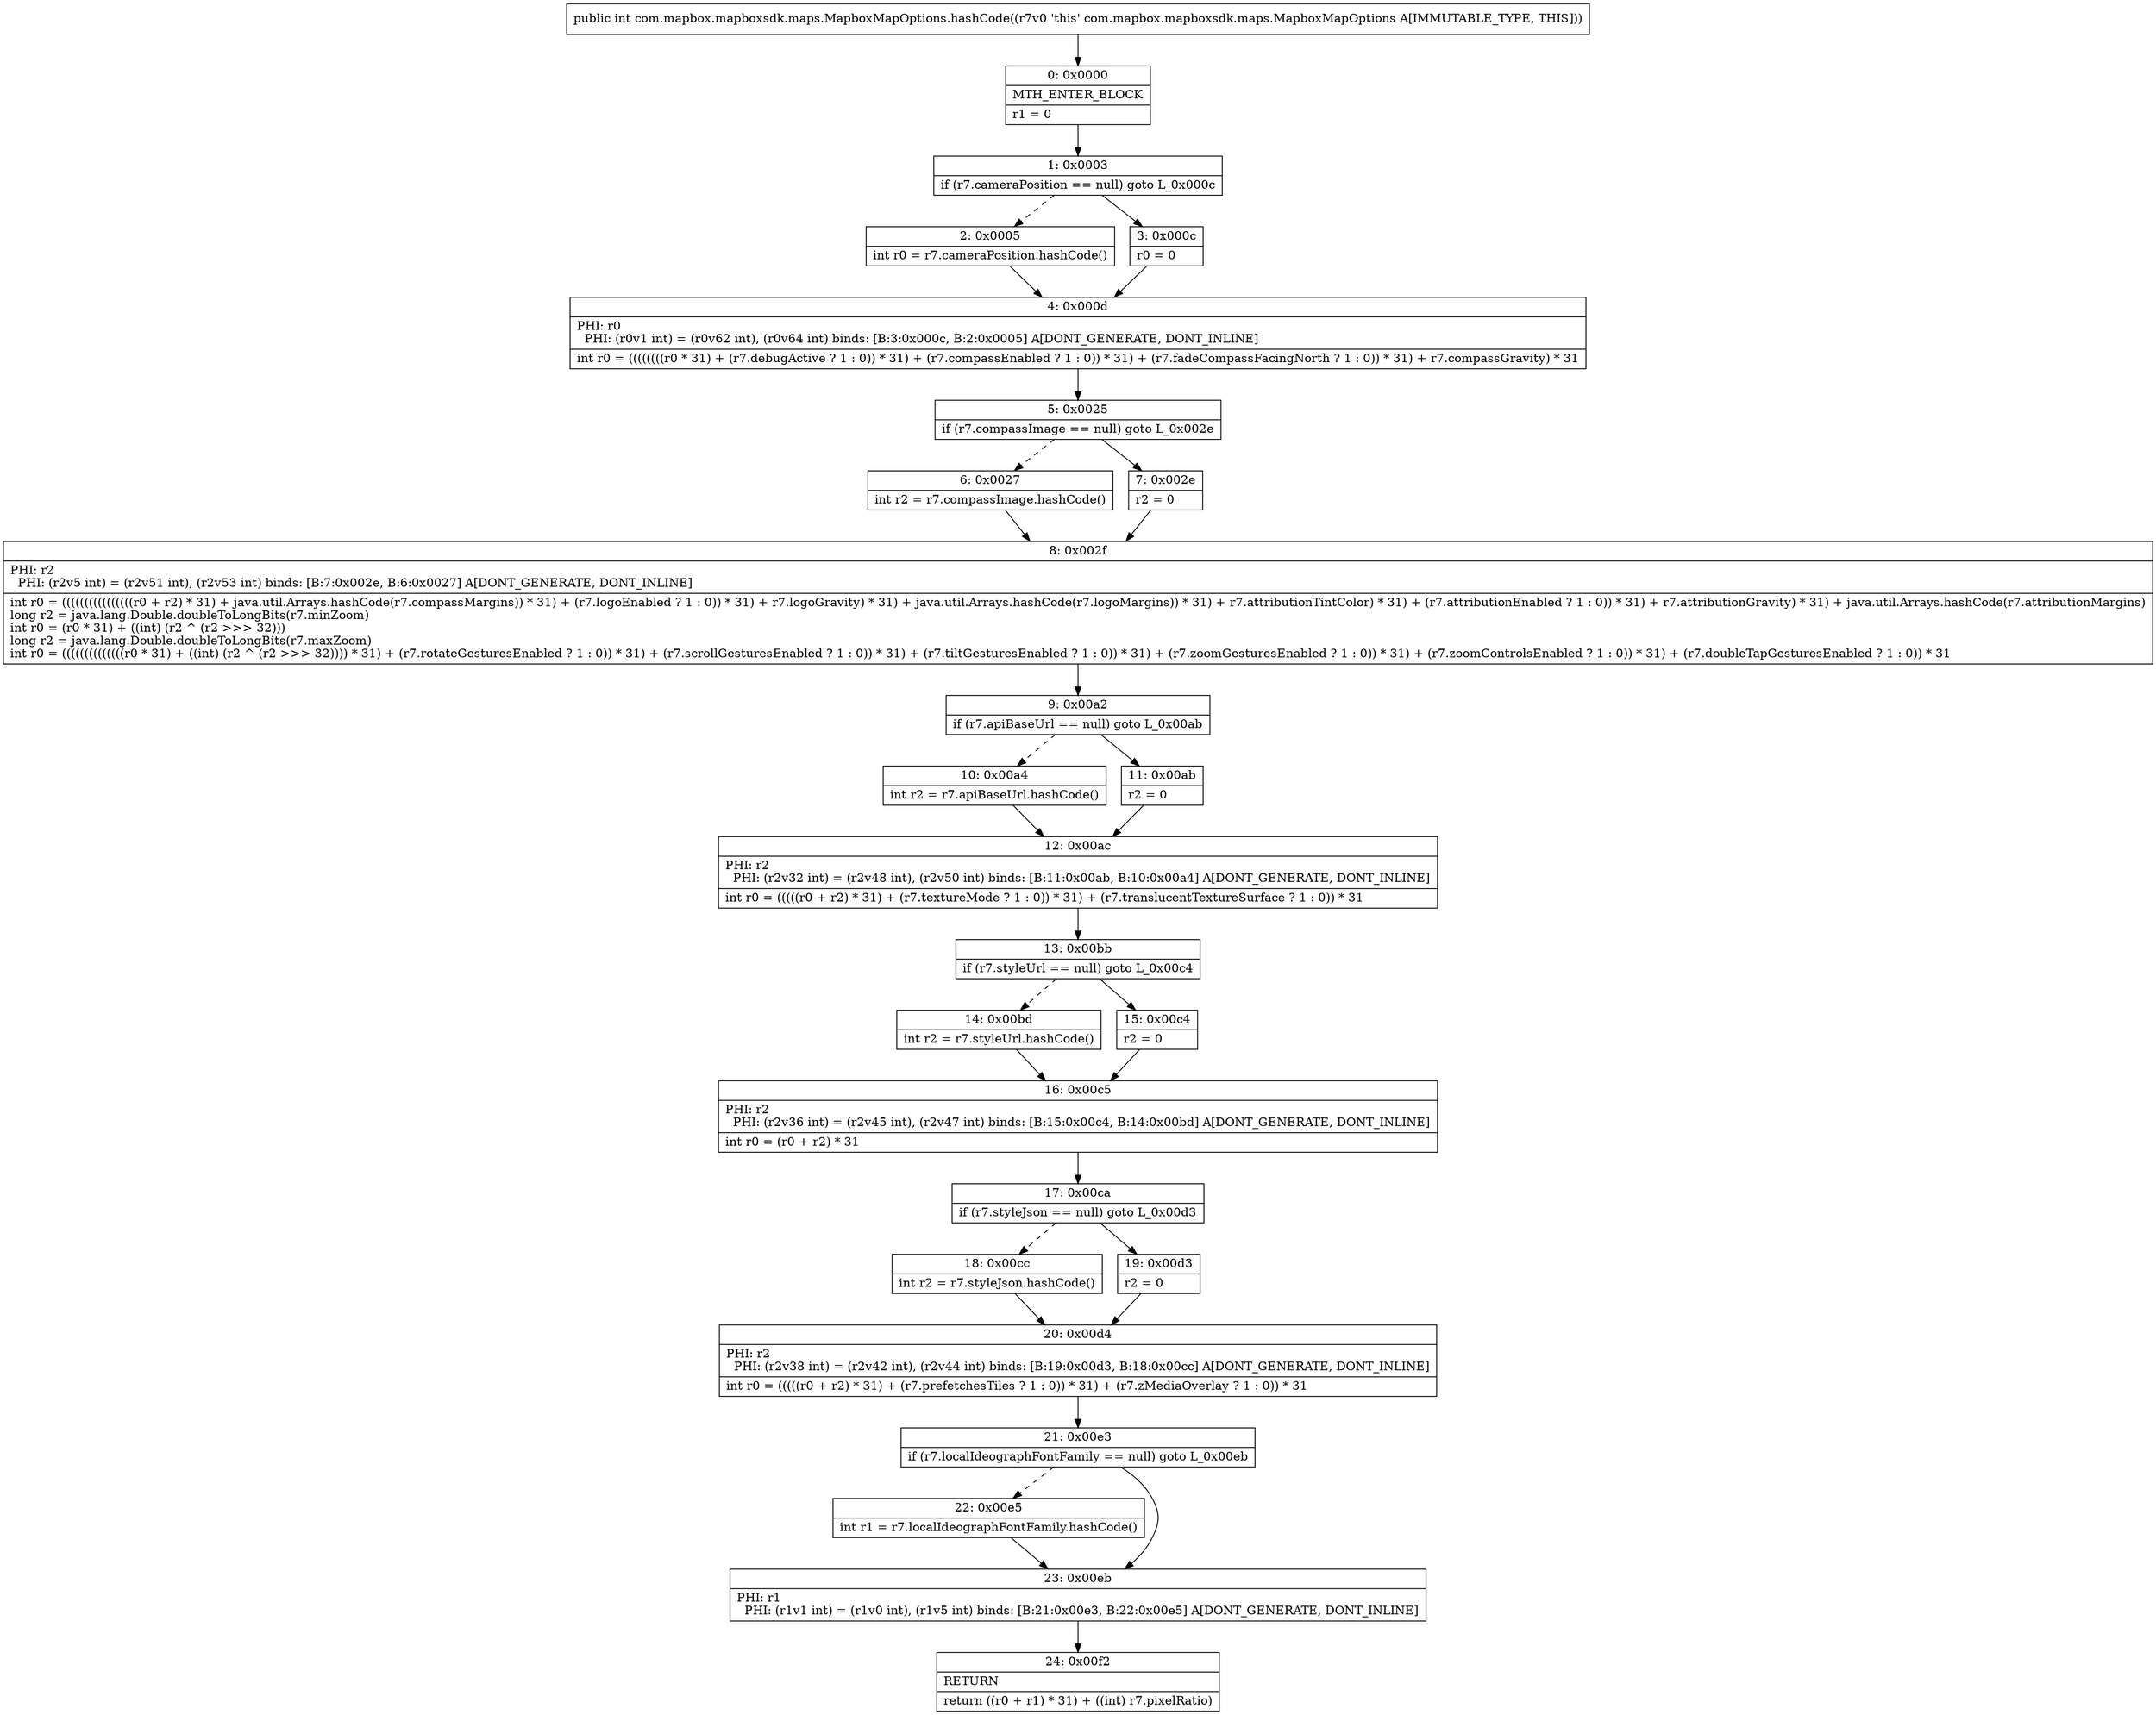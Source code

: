 digraph "CFG forcom.mapbox.mapboxsdk.maps.MapboxMapOptions.hashCode()I" {
Node_0 [shape=record,label="{0\:\ 0x0000|MTH_ENTER_BLOCK\l|r1 = 0\l}"];
Node_1 [shape=record,label="{1\:\ 0x0003|if (r7.cameraPosition == null) goto L_0x000c\l}"];
Node_2 [shape=record,label="{2\:\ 0x0005|int r0 = r7.cameraPosition.hashCode()\l}"];
Node_3 [shape=record,label="{3\:\ 0x000c|r0 = 0\l}"];
Node_4 [shape=record,label="{4\:\ 0x000d|PHI: r0 \l  PHI: (r0v1 int) = (r0v62 int), (r0v64 int) binds: [B:3:0x000c, B:2:0x0005] A[DONT_GENERATE, DONT_INLINE]\l|int r0 = ((((((((r0 * 31) + (r7.debugActive ? 1 : 0)) * 31) + (r7.compassEnabled ? 1 : 0)) * 31) + (r7.fadeCompassFacingNorth ? 1 : 0)) * 31) + r7.compassGravity) * 31\l}"];
Node_5 [shape=record,label="{5\:\ 0x0025|if (r7.compassImage == null) goto L_0x002e\l}"];
Node_6 [shape=record,label="{6\:\ 0x0027|int r2 = r7.compassImage.hashCode()\l}"];
Node_7 [shape=record,label="{7\:\ 0x002e|r2 = 0\l}"];
Node_8 [shape=record,label="{8\:\ 0x002f|PHI: r2 \l  PHI: (r2v5 int) = (r2v51 int), (r2v53 int) binds: [B:7:0x002e, B:6:0x0027] A[DONT_GENERATE, DONT_INLINE]\l|int r0 = ((((((((((((((((r0 + r2) * 31) + java.util.Arrays.hashCode(r7.compassMargins)) * 31) + (r7.logoEnabled ? 1 : 0)) * 31) + r7.logoGravity) * 31) + java.util.Arrays.hashCode(r7.logoMargins)) * 31) + r7.attributionTintColor) * 31) + (r7.attributionEnabled ? 1 : 0)) * 31) + r7.attributionGravity) * 31) + java.util.Arrays.hashCode(r7.attributionMargins)\llong r2 = java.lang.Double.doubleToLongBits(r7.minZoom)\lint r0 = (r0 * 31) + ((int) (r2 ^ (r2 \>\>\> 32)))\llong r2 = java.lang.Double.doubleToLongBits(r7.maxZoom)\lint r0 = ((((((((((((((r0 * 31) + ((int) (r2 ^ (r2 \>\>\> 32)))) * 31) + (r7.rotateGesturesEnabled ? 1 : 0)) * 31) + (r7.scrollGesturesEnabled ? 1 : 0)) * 31) + (r7.tiltGesturesEnabled ? 1 : 0)) * 31) + (r7.zoomGesturesEnabled ? 1 : 0)) * 31) + (r7.zoomControlsEnabled ? 1 : 0)) * 31) + (r7.doubleTapGesturesEnabled ? 1 : 0)) * 31\l}"];
Node_9 [shape=record,label="{9\:\ 0x00a2|if (r7.apiBaseUrl == null) goto L_0x00ab\l}"];
Node_10 [shape=record,label="{10\:\ 0x00a4|int r2 = r7.apiBaseUrl.hashCode()\l}"];
Node_11 [shape=record,label="{11\:\ 0x00ab|r2 = 0\l}"];
Node_12 [shape=record,label="{12\:\ 0x00ac|PHI: r2 \l  PHI: (r2v32 int) = (r2v48 int), (r2v50 int) binds: [B:11:0x00ab, B:10:0x00a4] A[DONT_GENERATE, DONT_INLINE]\l|int r0 = (((((r0 + r2) * 31) + (r7.textureMode ? 1 : 0)) * 31) + (r7.translucentTextureSurface ? 1 : 0)) * 31\l}"];
Node_13 [shape=record,label="{13\:\ 0x00bb|if (r7.styleUrl == null) goto L_0x00c4\l}"];
Node_14 [shape=record,label="{14\:\ 0x00bd|int r2 = r7.styleUrl.hashCode()\l}"];
Node_15 [shape=record,label="{15\:\ 0x00c4|r2 = 0\l}"];
Node_16 [shape=record,label="{16\:\ 0x00c5|PHI: r2 \l  PHI: (r2v36 int) = (r2v45 int), (r2v47 int) binds: [B:15:0x00c4, B:14:0x00bd] A[DONT_GENERATE, DONT_INLINE]\l|int r0 = (r0 + r2) * 31\l}"];
Node_17 [shape=record,label="{17\:\ 0x00ca|if (r7.styleJson == null) goto L_0x00d3\l}"];
Node_18 [shape=record,label="{18\:\ 0x00cc|int r2 = r7.styleJson.hashCode()\l}"];
Node_19 [shape=record,label="{19\:\ 0x00d3|r2 = 0\l}"];
Node_20 [shape=record,label="{20\:\ 0x00d4|PHI: r2 \l  PHI: (r2v38 int) = (r2v42 int), (r2v44 int) binds: [B:19:0x00d3, B:18:0x00cc] A[DONT_GENERATE, DONT_INLINE]\l|int r0 = (((((r0 + r2) * 31) + (r7.prefetchesTiles ? 1 : 0)) * 31) + (r7.zMediaOverlay ? 1 : 0)) * 31\l}"];
Node_21 [shape=record,label="{21\:\ 0x00e3|if (r7.localIdeographFontFamily == null) goto L_0x00eb\l}"];
Node_22 [shape=record,label="{22\:\ 0x00e5|int r1 = r7.localIdeographFontFamily.hashCode()\l}"];
Node_23 [shape=record,label="{23\:\ 0x00eb|PHI: r1 \l  PHI: (r1v1 int) = (r1v0 int), (r1v5 int) binds: [B:21:0x00e3, B:22:0x00e5] A[DONT_GENERATE, DONT_INLINE]\l}"];
Node_24 [shape=record,label="{24\:\ 0x00f2|RETURN\l|return ((r0 + r1) * 31) + ((int) r7.pixelRatio)\l}"];
MethodNode[shape=record,label="{public int com.mapbox.mapboxsdk.maps.MapboxMapOptions.hashCode((r7v0 'this' com.mapbox.mapboxsdk.maps.MapboxMapOptions A[IMMUTABLE_TYPE, THIS])) }"];
MethodNode -> Node_0;
Node_0 -> Node_1;
Node_1 -> Node_2[style=dashed];
Node_1 -> Node_3;
Node_2 -> Node_4;
Node_3 -> Node_4;
Node_4 -> Node_5;
Node_5 -> Node_6[style=dashed];
Node_5 -> Node_7;
Node_6 -> Node_8;
Node_7 -> Node_8;
Node_8 -> Node_9;
Node_9 -> Node_10[style=dashed];
Node_9 -> Node_11;
Node_10 -> Node_12;
Node_11 -> Node_12;
Node_12 -> Node_13;
Node_13 -> Node_14[style=dashed];
Node_13 -> Node_15;
Node_14 -> Node_16;
Node_15 -> Node_16;
Node_16 -> Node_17;
Node_17 -> Node_18[style=dashed];
Node_17 -> Node_19;
Node_18 -> Node_20;
Node_19 -> Node_20;
Node_20 -> Node_21;
Node_21 -> Node_22[style=dashed];
Node_21 -> Node_23;
Node_22 -> Node_23;
Node_23 -> Node_24;
}

